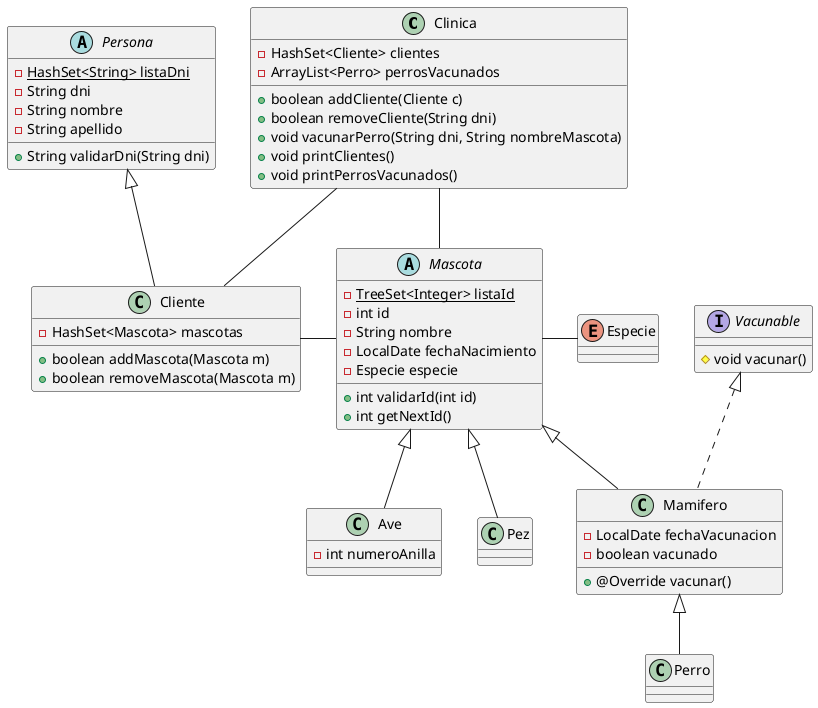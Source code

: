 @startuml
'https://plantuml.com/class-diagram

' SITIOS
class Clinica {
	- HashSet<Cliente> clientes
	- ArrayList<Perro> perrosVacunados

	+ boolean addCliente(Cliente c)
	+ boolean removeCliente(String dni)
	+ void vacunarPerro(String dni, String nombreMascota)
	+ void printClientes()
	+ void printPerrosVacunados()
}

' PERSONAS
abstract class Persona {
	- {static} HashSet<String> listaDni
	- String dni
	- String nombre
	- String apellido

	+ String validarDni(String dni)
}
class Cliente extends Persona {
	- HashSet<Mascota> mascotas

	+ boolean addMascota(Mascota m)
	+ boolean removeMascota(Mascota m)
}

' ANIMALES
enum Especie {}
abstract class Mascota {
	- {static} TreeSet<Integer> listaId
	- int id
	- String nombre
	- LocalDate fechaNacimiento
	- Especie especie

	+ int validarId(int id)
	+ int getNextId()
}
class Ave extends Mascota {
	- int numeroAnilla
}
class Pez extends Mascota {}
class Mamifero extends Mascota implements Vacunable {
	- LocalDate fechaVacunacion
	- boolean vacunado

	+ @Override vacunar()
}
class Perro extends Mamifero {}

interface Vacunable {
	# void vacunar()
}

Clinica -- Cliente
Clinica -- Mascota
Cliente - Mascota
Mascota - Especie

@enduml